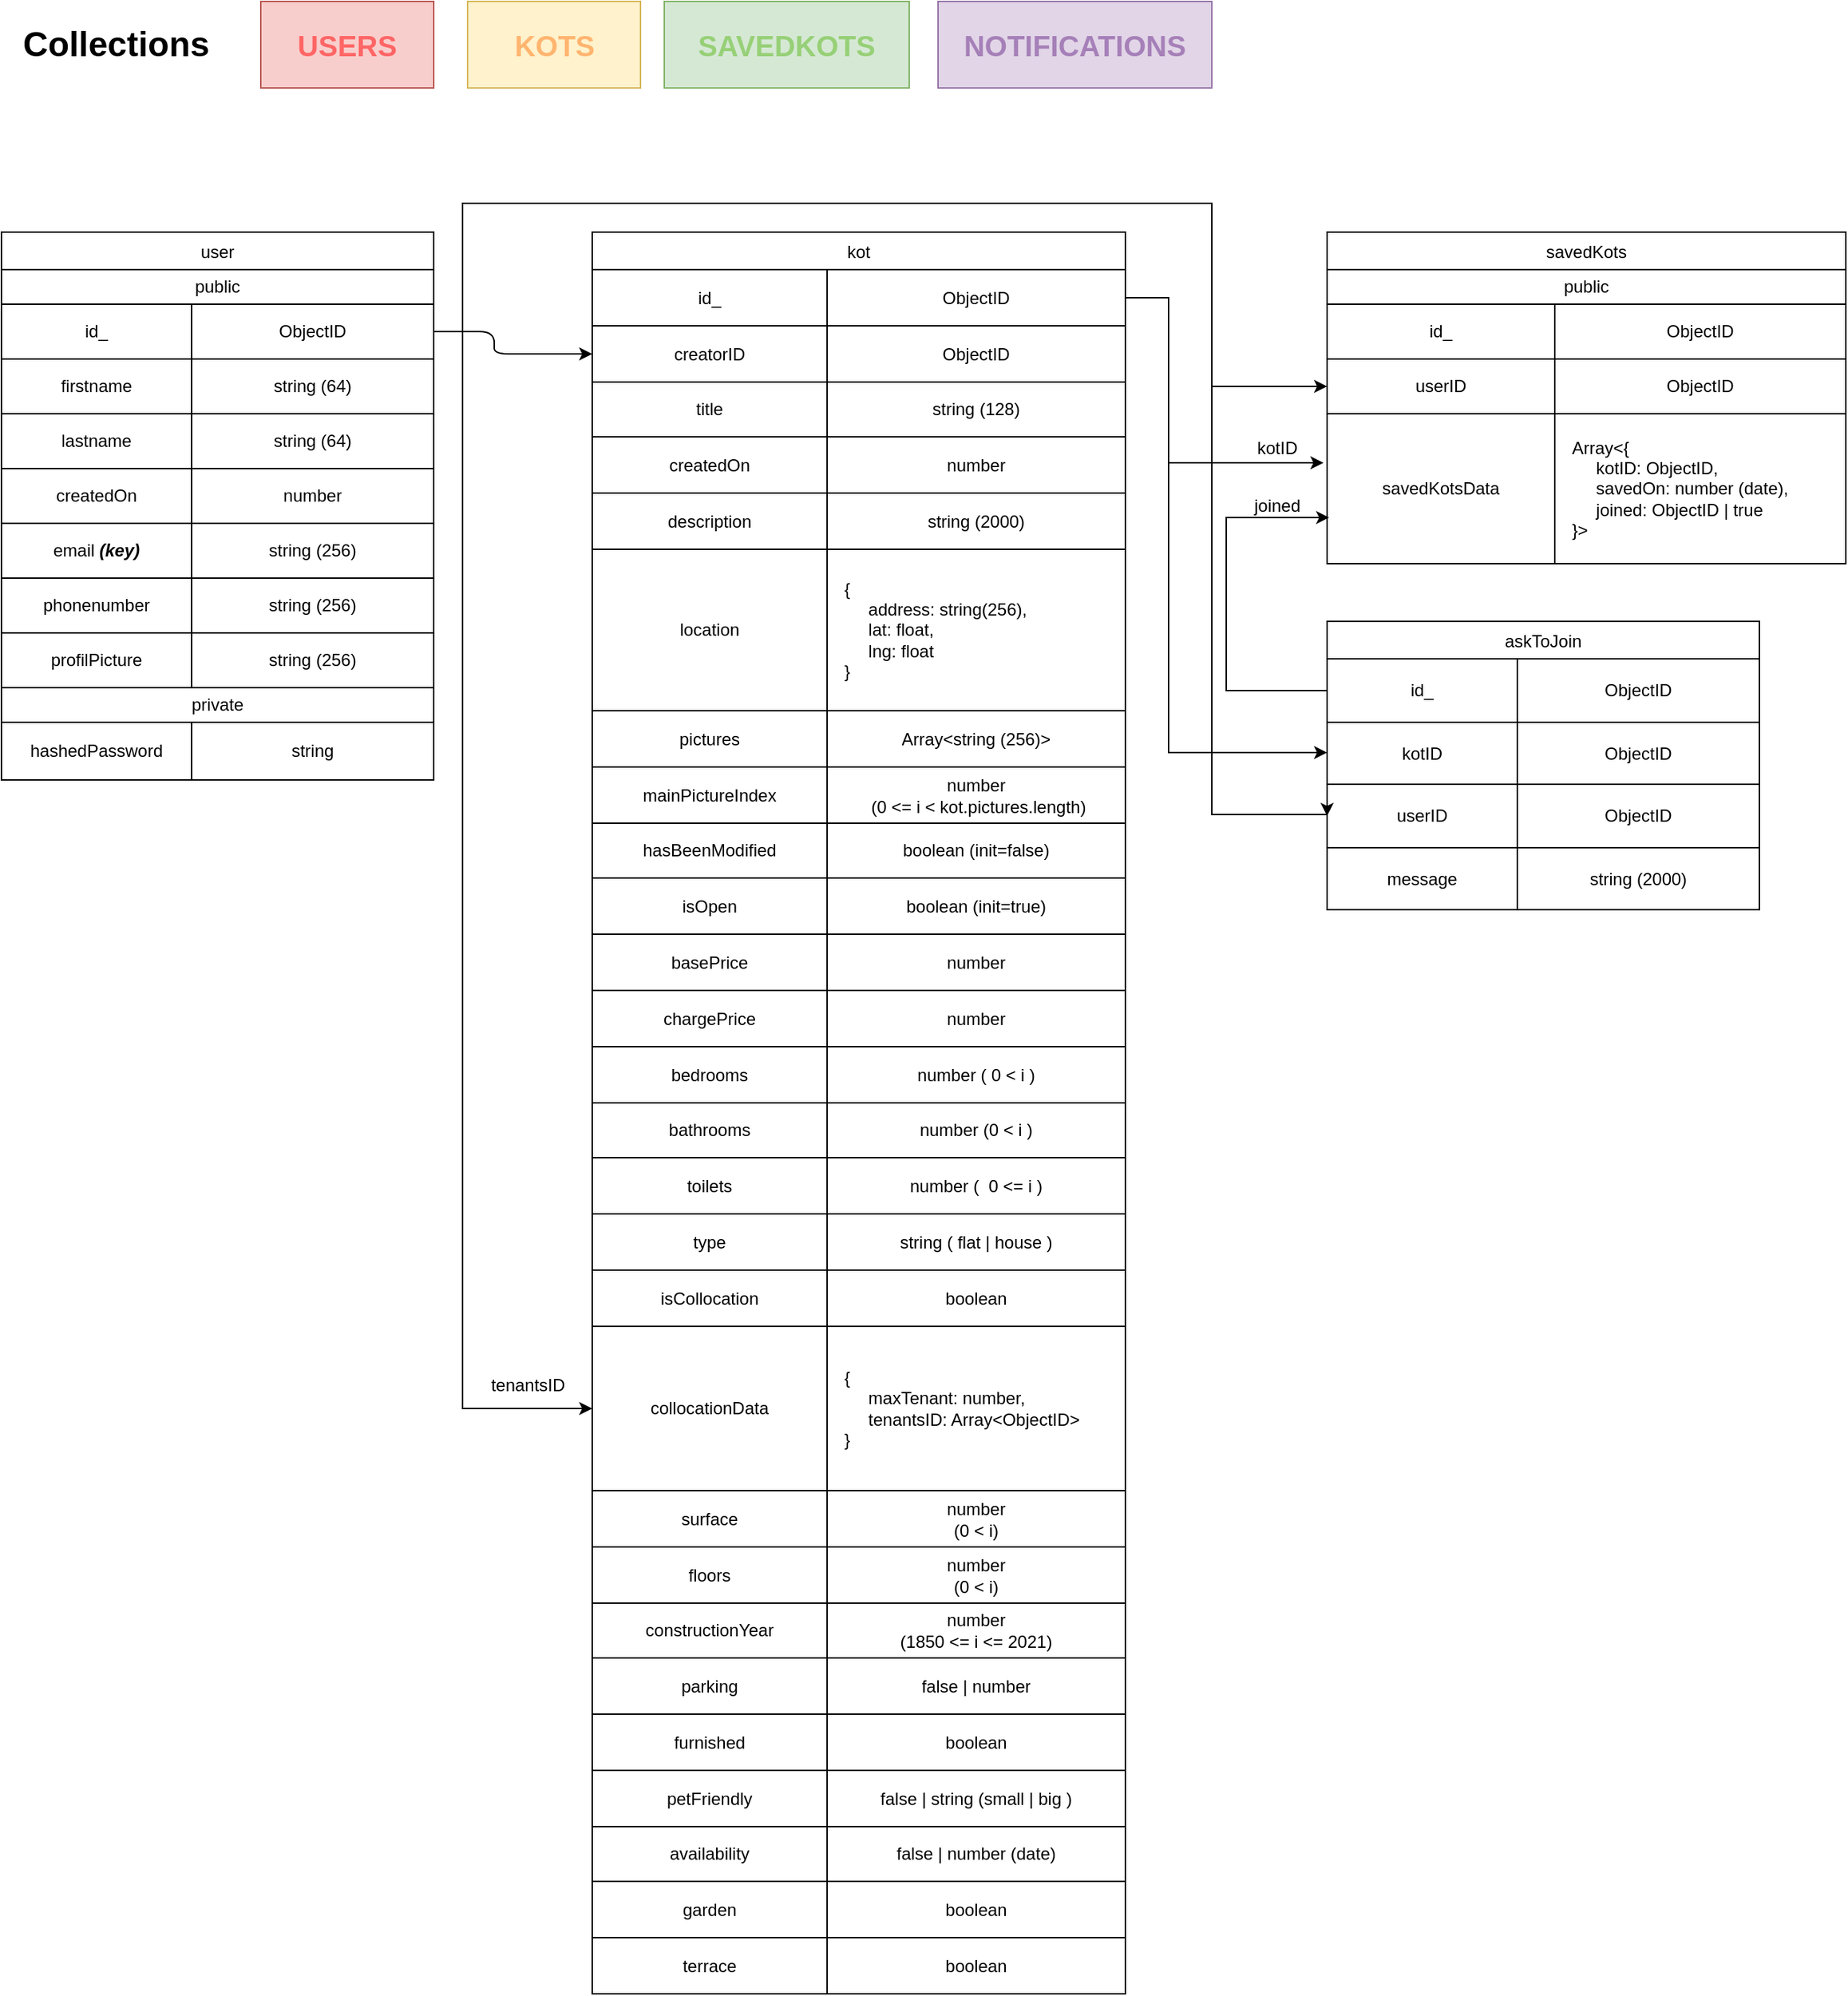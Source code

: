 <mxfile version="15.4.0" type="device"><diagram id="C5RBs43oDa-KdzZeNtuy" name="Page-1"><mxGraphModel dx="2426" dy="1392" grid="1" gridSize="10" guides="1" tooltips="1" connect="1" arrows="1" fold="1" page="1" pageScale="1" pageWidth="827" pageHeight="1169" math="0" shadow="0"><root><mxCell id="WIyWlLk6GJQsqaUBKTNV-0"/><mxCell id="WIyWlLk6GJQsqaUBKTNV-1" parent="WIyWlLk6GJQsqaUBKTNV-0"/><mxCell id="zkfFHV4jXpPFQw0GAbJ--17" value="user" style="swimlane;fontStyle=0;align=center;verticalAlign=top;childLayout=stackLayout;horizontal=1;startSize=26;horizontalStack=0;resizeParent=1;resizeLast=0;collapsible=1;marginBottom=0;rounded=0;shadow=0;strokeWidth=1;sketch=0;glass=0;swimlaneLine=1;" parent="WIyWlLk6GJQsqaUBKTNV-1" vertex="1"><mxGeometry x="30" y="180" width="300" height="380" as="geometry"><mxRectangle x="550" y="140" width="160" height="26" as="alternateBounds"/></mxGeometry></mxCell><mxCell id="Nzdi_FloJA6bVGGgtzFZ-18" value="public" style="shape=table;html=1;whiteSpace=wrap;startSize=24;container=1;collapsible=0;childLayout=tableLayout;rounded=0;sketch=0;" parent="zkfFHV4jXpPFQw0GAbJ--17" vertex="1"><mxGeometry y="26" width="300" height="290" as="geometry"/></mxCell><mxCell id="Nzdi_FloJA6bVGGgtzFZ-19" value="" style="shape=partialRectangle;html=1;whiteSpace=wrap;collapsible=0;dropTarget=0;pointerEvents=0;fillColor=none;top=0;left=0;bottom=0;right=0;points=[[0,0.5],[1,0.5]];portConstraint=eastwest;snapToPoint=0;" parent="Nzdi_FloJA6bVGGgtzFZ-18" vertex="1"><mxGeometry y="24" width="300" height="38" as="geometry"/></mxCell><mxCell id="Nzdi_FloJA6bVGGgtzFZ-20" value="id_" style="shape=partialRectangle;html=1;whiteSpace=wrap;connectable=0;fillColor=none;top=0;left=0;bottom=0;right=0;overflow=hidden;pointerEvents=1;" parent="Nzdi_FloJA6bVGGgtzFZ-19" vertex="1"><mxGeometry width="132" height="38" as="geometry"/></mxCell><mxCell id="Nzdi_FloJA6bVGGgtzFZ-21" value="ObjectID" style="shape=partialRectangle;html=1;whiteSpace=wrap;connectable=0;fillColor=none;top=0;left=0;bottom=0;right=0;overflow=hidden;pointerEvents=1;" parent="Nzdi_FloJA6bVGGgtzFZ-19" vertex="1"><mxGeometry x="132" width="168" height="38" as="geometry"/></mxCell><mxCell id="Nzdi_FloJA6bVGGgtzFZ-23" value="" style="shape=partialRectangle;html=1;whiteSpace=wrap;collapsible=0;dropTarget=0;pointerEvents=0;fillColor=none;top=0;left=0;bottom=0;right=0;points=[[0,0.5],[1,0.5]];portConstraint=eastwest;" parent="Nzdi_FloJA6bVGGgtzFZ-18" vertex="1"><mxGeometry y="62" width="300" height="38" as="geometry"/></mxCell><mxCell id="Nzdi_FloJA6bVGGgtzFZ-24" value="firstname" style="shape=partialRectangle;html=1;whiteSpace=wrap;connectable=0;fillColor=none;top=0;left=0;bottom=0;right=0;overflow=hidden;pointerEvents=1;" parent="Nzdi_FloJA6bVGGgtzFZ-23" vertex="1"><mxGeometry width="132" height="38" as="geometry"/></mxCell><mxCell id="Nzdi_FloJA6bVGGgtzFZ-25" value="string (64)" style="shape=partialRectangle;html=1;whiteSpace=wrap;connectable=0;fillColor=none;top=0;left=0;bottom=0;right=0;overflow=hidden;pointerEvents=1;" parent="Nzdi_FloJA6bVGGgtzFZ-23" vertex="1"><mxGeometry x="132" width="168" height="38" as="geometry"/></mxCell><mxCell id="Nzdi_FloJA6bVGGgtzFZ-27" value="" style="shape=partialRectangle;html=1;whiteSpace=wrap;collapsible=0;dropTarget=0;pointerEvents=0;fillColor=none;top=0;left=0;bottom=0;right=0;points=[[0,0.5],[1,0.5]];portConstraint=eastwest;" parent="Nzdi_FloJA6bVGGgtzFZ-18" vertex="1"><mxGeometry y="100" width="300" height="38" as="geometry"/></mxCell><mxCell id="Nzdi_FloJA6bVGGgtzFZ-28" value="lastname" style="shape=partialRectangle;html=1;whiteSpace=wrap;connectable=0;fillColor=none;top=0;left=0;bottom=0;right=0;overflow=hidden;pointerEvents=1;" parent="Nzdi_FloJA6bVGGgtzFZ-27" vertex="1"><mxGeometry width="132" height="38" as="geometry"/></mxCell><mxCell id="Nzdi_FloJA6bVGGgtzFZ-29" value="string (64)" style="shape=partialRectangle;html=1;whiteSpace=wrap;connectable=0;fillColor=none;top=0;left=0;bottom=0;right=0;overflow=hidden;pointerEvents=1;" parent="Nzdi_FloJA6bVGGgtzFZ-27" vertex="1"><mxGeometry x="132" width="168" height="38" as="geometry"/></mxCell><mxCell id="Nzdi_FloJA6bVGGgtzFZ-35" style="shape=partialRectangle;html=1;whiteSpace=wrap;collapsible=0;dropTarget=0;pointerEvents=0;fillColor=none;top=0;left=0;bottom=0;right=0;points=[[0,0.5],[1,0.5]];portConstraint=eastwest;" parent="Nzdi_FloJA6bVGGgtzFZ-18" vertex="1"><mxGeometry y="138" width="300" height="38" as="geometry"/></mxCell><mxCell id="Nzdi_FloJA6bVGGgtzFZ-36" value="createdOn" style="shape=partialRectangle;html=1;whiteSpace=wrap;connectable=0;fillColor=none;top=0;left=0;bottom=0;right=0;overflow=hidden;pointerEvents=1;" parent="Nzdi_FloJA6bVGGgtzFZ-35" vertex="1"><mxGeometry width="132" height="38" as="geometry"/></mxCell><mxCell id="Nzdi_FloJA6bVGGgtzFZ-37" value="number" style="shape=partialRectangle;html=1;whiteSpace=wrap;connectable=0;fillColor=none;top=0;left=0;bottom=0;right=0;overflow=hidden;pointerEvents=1;" parent="Nzdi_FloJA6bVGGgtzFZ-35" vertex="1"><mxGeometry x="132" width="168" height="38" as="geometry"/></mxCell><mxCell id="Nzdi_FloJA6bVGGgtzFZ-89" style="shape=partialRectangle;html=1;whiteSpace=wrap;collapsible=0;dropTarget=0;pointerEvents=0;fillColor=none;top=0;left=0;bottom=0;right=0;points=[[0,0.5],[1,0.5]];portConstraint=eastwest;" parent="Nzdi_FloJA6bVGGgtzFZ-18" vertex="1"><mxGeometry y="176" width="300" height="38" as="geometry"/></mxCell><mxCell id="Nzdi_FloJA6bVGGgtzFZ-90" value="email &lt;i&gt;&lt;b&gt;(key)&lt;/b&gt;&lt;/i&gt;" style="shape=partialRectangle;html=1;whiteSpace=wrap;connectable=0;fillColor=none;top=0;left=0;bottom=0;right=0;overflow=hidden;pointerEvents=1;" parent="Nzdi_FloJA6bVGGgtzFZ-89" vertex="1"><mxGeometry width="132" height="38" as="geometry"/></mxCell><mxCell id="Nzdi_FloJA6bVGGgtzFZ-91" value="string (256)" style="shape=partialRectangle;html=1;whiteSpace=wrap;connectable=0;fillColor=none;top=0;left=0;bottom=0;right=0;overflow=hidden;pointerEvents=1;" parent="Nzdi_FloJA6bVGGgtzFZ-89" vertex="1"><mxGeometry x="132" width="168" height="38" as="geometry"/></mxCell><mxCell id="Nzdi_FloJA6bVGGgtzFZ-92" style="shape=partialRectangle;html=1;whiteSpace=wrap;collapsible=0;dropTarget=0;pointerEvents=0;fillColor=none;top=0;left=0;bottom=0;right=0;points=[[0,0.5],[1,0.5]];portConstraint=eastwest;" parent="Nzdi_FloJA6bVGGgtzFZ-18" vertex="1"><mxGeometry y="214" width="300" height="38" as="geometry"/></mxCell><mxCell id="Nzdi_FloJA6bVGGgtzFZ-93" value="phonenumber" style="shape=partialRectangle;html=1;whiteSpace=wrap;connectable=0;fillColor=none;top=0;left=0;bottom=0;right=0;overflow=hidden;pointerEvents=1;" parent="Nzdi_FloJA6bVGGgtzFZ-92" vertex="1"><mxGeometry width="132" height="38" as="geometry"/></mxCell><mxCell id="Nzdi_FloJA6bVGGgtzFZ-94" value="string (256)" style="shape=partialRectangle;html=1;whiteSpace=wrap;connectable=0;fillColor=none;top=0;left=0;bottom=0;right=0;overflow=hidden;pointerEvents=1;" parent="Nzdi_FloJA6bVGGgtzFZ-92" vertex="1"><mxGeometry x="132" width="168" height="38" as="geometry"/></mxCell><mxCell id="Nzdi_FloJA6bVGGgtzFZ-95" style="shape=partialRectangle;html=1;whiteSpace=wrap;collapsible=0;dropTarget=0;pointerEvents=0;fillColor=none;top=0;left=0;bottom=0;right=0;points=[[0,0.5],[1,0.5]];portConstraint=eastwest;" parent="Nzdi_FloJA6bVGGgtzFZ-18" vertex="1"><mxGeometry y="252" width="300" height="38" as="geometry"/></mxCell><mxCell id="Nzdi_FloJA6bVGGgtzFZ-96" value="profilPicture" style="shape=partialRectangle;html=1;whiteSpace=wrap;connectable=0;fillColor=none;top=0;left=0;bottom=0;right=0;overflow=hidden;pointerEvents=1;" parent="Nzdi_FloJA6bVGGgtzFZ-95" vertex="1"><mxGeometry width="132" height="38" as="geometry"/></mxCell><mxCell id="Nzdi_FloJA6bVGGgtzFZ-97" value="string (256)" style="shape=partialRectangle;html=1;whiteSpace=wrap;connectable=0;fillColor=none;top=0;left=0;bottom=0;right=0;overflow=hidden;pointerEvents=1;" parent="Nzdi_FloJA6bVGGgtzFZ-95" vertex="1"><mxGeometry x="132" width="168" height="38" as="geometry"/></mxCell><mxCell id="Nzdi_FloJA6bVGGgtzFZ-76" value="private" style="shape=table;html=1;whiteSpace=wrap;startSize=24;container=1;collapsible=0;childLayout=tableLayout;rounded=0;sketch=0;" parent="zkfFHV4jXpPFQw0GAbJ--17" vertex="1"><mxGeometry y="316" width="300" height="64" as="geometry"/></mxCell><mxCell id="Nzdi_FloJA6bVGGgtzFZ-77" value="" style="shape=partialRectangle;html=1;whiteSpace=wrap;collapsible=0;dropTarget=0;pointerEvents=0;fillColor=none;top=0;left=0;bottom=0;right=0;points=[[0,0.5],[1,0.5]];portConstraint=eastwest;snapToPoint=0;" parent="Nzdi_FloJA6bVGGgtzFZ-76" vertex="1"><mxGeometry y="24" width="300" height="40" as="geometry"/></mxCell><mxCell id="Nzdi_FloJA6bVGGgtzFZ-78" value="hashedPassword" style="shape=partialRectangle;html=1;whiteSpace=wrap;connectable=0;fillColor=none;top=0;left=0;bottom=0;right=0;overflow=hidden;pointerEvents=1;" parent="Nzdi_FloJA6bVGGgtzFZ-77" vertex="1"><mxGeometry width="132" height="40" as="geometry"/></mxCell><mxCell id="Nzdi_FloJA6bVGGgtzFZ-79" value="string" style="shape=partialRectangle;html=1;whiteSpace=wrap;connectable=0;fillColor=none;top=0;left=0;bottom=0;right=0;overflow=hidden;pointerEvents=1;" parent="Nzdi_FloJA6bVGGgtzFZ-77" vertex="1"><mxGeometry x="132" width="168" height="40" as="geometry"/></mxCell><mxCell id="Nzdi_FloJA6bVGGgtzFZ-98" value="kot" style="swimlane;fontStyle=0;align=center;verticalAlign=top;childLayout=stackLayout;horizontal=1;startSize=26;horizontalStack=0;resizeParent=1;resizeLast=0;collapsible=1;marginBottom=0;rounded=0;shadow=0;strokeWidth=1;sketch=0;glass=0;swimlaneLine=1;" parent="WIyWlLk6GJQsqaUBKTNV-1" vertex="1"><mxGeometry x="440" y="180" width="370" height="1222" as="geometry"><mxRectangle x="550" y="140" width="160" height="26" as="alternateBounds"/></mxGeometry></mxCell><mxCell id="Nzdi_FloJA6bVGGgtzFZ-99" value="" style="shape=table;html=1;whiteSpace=wrap;startSize=0;container=1;collapsible=0;childLayout=tableLayout;rounded=0;sketch=0;" parent="Nzdi_FloJA6bVGGgtzFZ-98" vertex="1"><mxGeometry y="26" width="370" height="1196" as="geometry"/></mxCell><mxCell id="Nzdi_FloJA6bVGGgtzFZ-100" value="" style="shape=partialRectangle;html=1;whiteSpace=wrap;collapsible=0;dropTarget=0;pointerEvents=0;fillColor=none;top=0;left=0;bottom=0;right=0;points=[[0,0.5],[1,0.5]];portConstraint=eastwest;snapToPoint=0;" parent="Nzdi_FloJA6bVGGgtzFZ-99" vertex="1"><mxGeometry width="370" height="39" as="geometry"/></mxCell><mxCell id="Nzdi_FloJA6bVGGgtzFZ-101" value="id_" style="shape=partialRectangle;html=1;whiteSpace=wrap;connectable=0;fillColor=none;top=0;left=0;bottom=0;right=0;overflow=hidden;pointerEvents=1;" parent="Nzdi_FloJA6bVGGgtzFZ-100" vertex="1"><mxGeometry width="163" height="39" as="geometry"/></mxCell><mxCell id="Nzdi_FloJA6bVGGgtzFZ-102" value="ObjectID" style="shape=partialRectangle;html=1;whiteSpace=wrap;connectable=0;fillColor=none;top=0;left=0;bottom=0;right=0;overflow=hidden;pointerEvents=1;" parent="Nzdi_FloJA6bVGGgtzFZ-100" vertex="1"><mxGeometry x="163" width="207" height="39" as="geometry"/></mxCell><mxCell id="Nzdi_FloJA6bVGGgtzFZ-103" value="" style="shape=partialRectangle;html=1;whiteSpace=wrap;collapsible=0;dropTarget=0;pointerEvents=0;fillColor=none;top=0;left=0;bottom=0;right=0;points=[[0,0.5],[1,0.5]];portConstraint=eastwest;" parent="Nzdi_FloJA6bVGGgtzFZ-99" vertex="1"><mxGeometry y="39" width="370" height="39" as="geometry"/></mxCell><mxCell id="Nzdi_FloJA6bVGGgtzFZ-104" value="creatorID" style="shape=partialRectangle;html=1;whiteSpace=wrap;connectable=0;fillColor=none;top=0;left=0;bottom=0;right=0;overflow=hidden;pointerEvents=1;" parent="Nzdi_FloJA6bVGGgtzFZ-103" vertex="1"><mxGeometry width="163" height="39" as="geometry"/></mxCell><mxCell id="Nzdi_FloJA6bVGGgtzFZ-105" value="ObjectID" style="shape=partialRectangle;html=1;whiteSpace=wrap;connectable=0;fillColor=none;top=0;left=0;bottom=0;right=0;overflow=hidden;pointerEvents=1;" parent="Nzdi_FloJA6bVGGgtzFZ-103" vertex="1"><mxGeometry x="163" width="207" height="39" as="geometry"/></mxCell><mxCell id="Nzdi_FloJA6bVGGgtzFZ-106" value="" style="shape=partialRectangle;html=1;whiteSpace=wrap;collapsible=0;dropTarget=0;pointerEvents=0;fillColor=none;top=0;left=0;bottom=0;right=0;points=[[0,0.5],[1,0.5]];portConstraint=eastwest;" parent="Nzdi_FloJA6bVGGgtzFZ-99" vertex="1"><mxGeometry y="78" width="370" height="38" as="geometry"/></mxCell><mxCell id="Nzdi_FloJA6bVGGgtzFZ-107" value="title" style="shape=partialRectangle;html=1;whiteSpace=wrap;connectable=0;fillColor=none;top=0;left=0;bottom=0;right=0;overflow=hidden;pointerEvents=1;" parent="Nzdi_FloJA6bVGGgtzFZ-106" vertex="1"><mxGeometry width="163" height="38" as="geometry"/></mxCell><mxCell id="Nzdi_FloJA6bVGGgtzFZ-108" value="string (128)" style="shape=partialRectangle;html=1;whiteSpace=wrap;connectable=0;fillColor=none;top=0;left=0;bottom=0;right=0;overflow=hidden;pointerEvents=1;" parent="Nzdi_FloJA6bVGGgtzFZ-106" vertex="1"><mxGeometry x="163" width="207" height="38" as="geometry"/></mxCell><mxCell id="Nzdi_FloJA6bVGGgtzFZ-109" style="shape=partialRectangle;html=1;whiteSpace=wrap;collapsible=0;dropTarget=0;pointerEvents=0;fillColor=none;top=0;left=0;bottom=0;right=0;points=[[0,0.5],[1,0.5]];portConstraint=eastwest;" parent="Nzdi_FloJA6bVGGgtzFZ-99" vertex="1"><mxGeometry y="116" width="370" height="39" as="geometry"/></mxCell><mxCell id="Nzdi_FloJA6bVGGgtzFZ-110" value="createdOn" style="shape=partialRectangle;html=1;whiteSpace=wrap;connectable=0;fillColor=none;top=0;left=0;bottom=0;right=0;overflow=hidden;pointerEvents=1;" parent="Nzdi_FloJA6bVGGgtzFZ-109" vertex="1"><mxGeometry width="163" height="39" as="geometry"/></mxCell><mxCell id="Nzdi_FloJA6bVGGgtzFZ-111" value="number" style="shape=partialRectangle;html=1;whiteSpace=wrap;connectable=0;fillColor=none;top=0;left=0;bottom=0;right=0;overflow=hidden;pointerEvents=1;" parent="Nzdi_FloJA6bVGGgtzFZ-109" vertex="1"><mxGeometry x="163" width="207" height="39" as="geometry"/></mxCell><mxCell id="Nzdi_FloJA6bVGGgtzFZ-112" style="shape=partialRectangle;html=1;whiteSpace=wrap;collapsible=0;dropTarget=0;pointerEvents=0;fillColor=none;top=0;left=0;bottom=0;right=0;points=[[0,0.5],[1,0.5]];portConstraint=eastwest;" parent="Nzdi_FloJA6bVGGgtzFZ-99" vertex="1"><mxGeometry y="155" width="370" height="39" as="geometry"/></mxCell><mxCell id="Nzdi_FloJA6bVGGgtzFZ-113" value="description" style="shape=partialRectangle;html=1;whiteSpace=wrap;connectable=0;fillColor=none;top=0;left=0;bottom=0;right=0;overflow=hidden;pointerEvents=1;" parent="Nzdi_FloJA6bVGGgtzFZ-112" vertex="1"><mxGeometry width="163" height="39" as="geometry"/></mxCell><mxCell id="Nzdi_FloJA6bVGGgtzFZ-114" value="string (2000)" style="shape=partialRectangle;html=1;whiteSpace=wrap;connectable=0;fillColor=none;top=0;left=0;bottom=0;right=0;overflow=hidden;pointerEvents=1;" parent="Nzdi_FloJA6bVGGgtzFZ-112" vertex="1"><mxGeometry x="163" width="207" height="39" as="geometry"/></mxCell><mxCell id="Nzdi_FloJA6bVGGgtzFZ-115" style="shape=partialRectangle;html=1;whiteSpace=wrap;collapsible=0;dropTarget=0;pointerEvents=0;fillColor=none;top=0;left=0;bottom=0;right=0;points=[[0,0.5],[1,0.5]];portConstraint=eastwest;" parent="Nzdi_FloJA6bVGGgtzFZ-99" vertex="1"><mxGeometry y="194" width="370" height="112" as="geometry"/></mxCell><mxCell id="Nzdi_FloJA6bVGGgtzFZ-116" value="location" style="shape=partialRectangle;html=1;whiteSpace=wrap;connectable=0;fillColor=none;top=0;left=0;bottom=0;right=0;overflow=hidden;pointerEvents=1;" parent="Nzdi_FloJA6bVGGgtzFZ-115" vertex="1"><mxGeometry width="163" height="112" as="geometry"/></mxCell><mxCell id="Nzdi_FloJA6bVGGgtzFZ-117" value="&amp;nbsp; &amp;nbsp;{&lt;br&gt;&lt;span&gt;&lt;/span&gt;&amp;nbsp; &amp;nbsp;&lt;span style=&quot;white-space: pre&quot;&gt;&#9;&lt;/span&gt;address: string(256),&lt;br&gt;&lt;span style=&quot;white-space: pre&quot;&gt;&#9;&lt;/span&gt;lat: float,&lt;br&gt;&lt;span style=&quot;white-space: pre&quot;&gt;&#9;&lt;/span&gt;lng: float&lt;br&gt;&amp;nbsp; &amp;nbsp;}" style="shape=partialRectangle;html=1;whiteSpace=wrap;connectable=0;fillColor=none;top=0;left=0;bottom=0;right=0;overflow=hidden;pointerEvents=1;align=left;" parent="Nzdi_FloJA6bVGGgtzFZ-115" vertex="1"><mxGeometry x="163" width="207" height="112" as="geometry"/></mxCell><mxCell id="Nzdi_FloJA6bVGGgtzFZ-118" style="shape=partialRectangle;html=1;whiteSpace=wrap;collapsible=0;dropTarget=0;pointerEvents=0;fillColor=none;top=0;left=0;bottom=0;right=0;points=[[0,0.5],[1,0.5]];portConstraint=eastwest;" parent="Nzdi_FloJA6bVGGgtzFZ-99" vertex="1"><mxGeometry y="306" width="370" height="39" as="geometry"/></mxCell><mxCell id="Nzdi_FloJA6bVGGgtzFZ-119" value="pictures" style="shape=partialRectangle;html=1;whiteSpace=wrap;connectable=0;fillColor=none;top=0;left=0;bottom=0;right=0;overflow=hidden;pointerEvents=1;" parent="Nzdi_FloJA6bVGGgtzFZ-118" vertex="1"><mxGeometry width="163" height="39" as="geometry"/></mxCell><mxCell id="Nzdi_FloJA6bVGGgtzFZ-120" value="Array&amp;lt;string (256)&amp;gt;" style="shape=partialRectangle;html=1;whiteSpace=wrap;connectable=0;fillColor=none;top=0;left=0;bottom=0;right=0;overflow=hidden;pointerEvents=1;" parent="Nzdi_FloJA6bVGGgtzFZ-118" vertex="1"><mxGeometry x="163" width="207" height="39" as="geometry"/></mxCell><mxCell id="Nzdi_FloJA6bVGGgtzFZ-127" style="shape=partialRectangle;html=1;whiteSpace=wrap;collapsible=0;dropTarget=0;pointerEvents=0;fillColor=none;top=0;left=0;bottom=0;right=0;points=[[0,0.5],[1,0.5]];portConstraint=eastwest;" parent="Nzdi_FloJA6bVGGgtzFZ-99" vertex="1"><mxGeometry y="345" width="370" height="39" as="geometry"/></mxCell><mxCell id="Nzdi_FloJA6bVGGgtzFZ-128" value="mainPictureIndex" style="shape=partialRectangle;html=1;whiteSpace=wrap;connectable=0;fillColor=none;top=0;left=0;bottom=0;right=0;overflow=hidden;pointerEvents=1;" parent="Nzdi_FloJA6bVGGgtzFZ-127" vertex="1"><mxGeometry width="163" height="39" as="geometry"/></mxCell><mxCell id="Nzdi_FloJA6bVGGgtzFZ-129" value="number&lt;br&gt;&amp;nbsp;(0 &amp;lt;= i &amp;lt; kot.pictures.length)" style="shape=partialRectangle;html=1;whiteSpace=wrap;connectable=0;fillColor=none;top=0;left=0;bottom=0;right=0;overflow=hidden;pointerEvents=1;" parent="Nzdi_FloJA6bVGGgtzFZ-127" vertex="1"><mxGeometry x="163" width="207" height="39" as="geometry"/></mxCell><mxCell id="Nzdi_FloJA6bVGGgtzFZ-130" style="shape=partialRectangle;html=1;whiteSpace=wrap;collapsible=0;dropTarget=0;pointerEvents=0;fillColor=none;top=0;left=0;bottom=0;right=0;points=[[0,0.5],[1,0.5]];portConstraint=eastwest;" parent="Nzdi_FloJA6bVGGgtzFZ-99" vertex="1"><mxGeometry y="384" width="370" height="38" as="geometry"/></mxCell><mxCell id="Nzdi_FloJA6bVGGgtzFZ-131" value="hasBeenModified" style="shape=partialRectangle;html=1;whiteSpace=wrap;connectable=0;fillColor=none;top=0;left=0;bottom=0;right=0;overflow=hidden;pointerEvents=1;" parent="Nzdi_FloJA6bVGGgtzFZ-130" vertex="1"><mxGeometry width="163" height="38" as="geometry"/></mxCell><mxCell id="Nzdi_FloJA6bVGGgtzFZ-132" value="boolean (init=false)" style="shape=partialRectangle;html=1;whiteSpace=wrap;connectable=0;fillColor=none;top=0;left=0;bottom=0;right=0;overflow=hidden;pointerEvents=1;" parent="Nzdi_FloJA6bVGGgtzFZ-130" vertex="1"><mxGeometry x="163" width="207" height="38" as="geometry"/></mxCell><mxCell id="Nzdi_FloJA6bVGGgtzFZ-133" style="shape=partialRectangle;html=1;whiteSpace=wrap;collapsible=0;dropTarget=0;pointerEvents=0;fillColor=none;top=0;left=0;bottom=0;right=0;points=[[0,0.5],[1,0.5]];portConstraint=eastwest;" parent="Nzdi_FloJA6bVGGgtzFZ-99" vertex="1"><mxGeometry y="422" width="370" height="39" as="geometry"/></mxCell><mxCell id="Nzdi_FloJA6bVGGgtzFZ-134" value="isOpen" style="shape=partialRectangle;html=1;whiteSpace=wrap;connectable=0;fillColor=none;top=0;left=0;bottom=0;right=0;overflow=hidden;pointerEvents=1;" parent="Nzdi_FloJA6bVGGgtzFZ-133" vertex="1"><mxGeometry width="163" height="39" as="geometry"/></mxCell><mxCell id="Nzdi_FloJA6bVGGgtzFZ-135" value="boolean (init=true)" style="shape=partialRectangle;html=1;whiteSpace=wrap;connectable=0;fillColor=none;top=0;left=0;bottom=0;right=0;overflow=hidden;pointerEvents=1;" parent="Nzdi_FloJA6bVGGgtzFZ-133" vertex="1"><mxGeometry x="163" width="207" height="39" as="geometry"/></mxCell><mxCell id="Nzdi_FloJA6bVGGgtzFZ-136" style="shape=partialRectangle;html=1;whiteSpace=wrap;collapsible=0;dropTarget=0;pointerEvents=0;fillColor=none;top=0;left=0;bottom=0;right=0;points=[[0,0.5],[1,0.5]];portConstraint=eastwest;" parent="Nzdi_FloJA6bVGGgtzFZ-99" vertex="1"><mxGeometry y="461" width="370" height="39" as="geometry"/></mxCell><mxCell id="Nzdi_FloJA6bVGGgtzFZ-137" value="basePrice" style="shape=partialRectangle;html=1;whiteSpace=wrap;connectable=0;fillColor=none;top=0;left=0;bottom=0;right=0;overflow=hidden;pointerEvents=1;" parent="Nzdi_FloJA6bVGGgtzFZ-136" vertex="1"><mxGeometry width="163" height="39" as="geometry"/></mxCell><mxCell id="Nzdi_FloJA6bVGGgtzFZ-138" value="number" style="shape=partialRectangle;html=1;whiteSpace=wrap;connectable=0;fillColor=none;top=0;left=0;bottom=0;right=0;overflow=hidden;pointerEvents=1;" parent="Nzdi_FloJA6bVGGgtzFZ-136" vertex="1"><mxGeometry x="163" width="207" height="39" as="geometry"/></mxCell><mxCell id="Nzdi_FloJA6bVGGgtzFZ-139" style="shape=partialRectangle;html=1;whiteSpace=wrap;collapsible=0;dropTarget=0;pointerEvents=0;fillColor=none;top=0;left=0;bottom=0;right=0;points=[[0,0.5],[1,0.5]];portConstraint=eastwest;" parent="Nzdi_FloJA6bVGGgtzFZ-99" vertex="1"><mxGeometry y="500" width="370" height="39" as="geometry"/></mxCell><mxCell id="Nzdi_FloJA6bVGGgtzFZ-140" value="chargePrice" style="shape=partialRectangle;html=1;whiteSpace=wrap;connectable=0;fillColor=none;top=0;left=0;bottom=0;right=0;overflow=hidden;pointerEvents=1;" parent="Nzdi_FloJA6bVGGgtzFZ-139" vertex="1"><mxGeometry width="163" height="39" as="geometry"/></mxCell><mxCell id="Nzdi_FloJA6bVGGgtzFZ-141" value="number" style="shape=partialRectangle;html=1;whiteSpace=wrap;connectable=0;fillColor=none;top=0;left=0;bottom=0;right=0;overflow=hidden;pointerEvents=1;" parent="Nzdi_FloJA6bVGGgtzFZ-139" vertex="1"><mxGeometry x="163" width="207" height="39" as="geometry"/></mxCell><mxCell id="Nzdi_FloJA6bVGGgtzFZ-142" style="shape=partialRectangle;html=1;whiteSpace=wrap;collapsible=0;dropTarget=0;pointerEvents=0;fillColor=none;top=0;left=0;bottom=0;right=0;points=[[0,0.5],[1,0.5]];portConstraint=eastwest;" parent="Nzdi_FloJA6bVGGgtzFZ-99" vertex="1"><mxGeometry y="539" width="370" height="39" as="geometry"/></mxCell><mxCell id="Nzdi_FloJA6bVGGgtzFZ-143" value="bedrooms" style="shape=partialRectangle;html=1;whiteSpace=wrap;connectable=0;fillColor=none;top=0;left=0;bottom=0;right=0;overflow=hidden;pointerEvents=1;" parent="Nzdi_FloJA6bVGGgtzFZ-142" vertex="1"><mxGeometry width="163" height="39" as="geometry"/></mxCell><mxCell id="Nzdi_FloJA6bVGGgtzFZ-144" value="number ( 0 &amp;lt; i )" style="shape=partialRectangle;html=1;whiteSpace=wrap;connectable=0;fillColor=none;top=0;left=0;bottom=0;right=0;overflow=hidden;pointerEvents=1;" parent="Nzdi_FloJA6bVGGgtzFZ-142" vertex="1"><mxGeometry x="163" width="207" height="39" as="geometry"/></mxCell><mxCell id="Nzdi_FloJA6bVGGgtzFZ-145" style="shape=partialRectangle;html=1;whiteSpace=wrap;collapsible=0;dropTarget=0;pointerEvents=0;fillColor=none;top=0;left=0;bottom=0;right=0;points=[[0,0.5],[1,0.5]];portConstraint=eastwest;" parent="Nzdi_FloJA6bVGGgtzFZ-99" vertex="1"><mxGeometry y="578" width="370" height="38" as="geometry"/></mxCell><mxCell id="Nzdi_FloJA6bVGGgtzFZ-146" value="bathrooms" style="shape=partialRectangle;html=1;whiteSpace=wrap;connectable=0;fillColor=none;top=0;left=0;bottom=0;right=0;overflow=hidden;pointerEvents=1;" parent="Nzdi_FloJA6bVGGgtzFZ-145" vertex="1"><mxGeometry width="163" height="38" as="geometry"/></mxCell><mxCell id="Nzdi_FloJA6bVGGgtzFZ-147" value="number (0 &amp;lt; i )" style="shape=partialRectangle;html=1;whiteSpace=wrap;connectable=0;fillColor=none;top=0;left=0;bottom=0;right=0;overflow=hidden;pointerEvents=1;" parent="Nzdi_FloJA6bVGGgtzFZ-145" vertex="1"><mxGeometry x="163" width="207" height="38" as="geometry"/></mxCell><mxCell id="Nzdi_FloJA6bVGGgtzFZ-148" style="shape=partialRectangle;html=1;whiteSpace=wrap;collapsible=0;dropTarget=0;pointerEvents=0;fillColor=none;top=0;left=0;bottom=0;right=0;points=[[0,0.5],[1,0.5]];portConstraint=eastwest;" parent="Nzdi_FloJA6bVGGgtzFZ-99" vertex="1"><mxGeometry y="616" width="370" height="39" as="geometry"/></mxCell><mxCell id="Nzdi_FloJA6bVGGgtzFZ-149" value="toilets" style="shape=partialRectangle;html=1;whiteSpace=wrap;connectable=0;fillColor=none;top=0;left=0;bottom=0;right=0;overflow=hidden;pointerEvents=1;" parent="Nzdi_FloJA6bVGGgtzFZ-148" vertex="1"><mxGeometry width="163" height="39" as="geometry"/></mxCell><mxCell id="Nzdi_FloJA6bVGGgtzFZ-150" value="number (&amp;nbsp; 0 &amp;lt;= i )" style="shape=partialRectangle;html=1;whiteSpace=wrap;connectable=0;fillColor=none;top=0;left=0;bottom=0;right=0;overflow=hidden;pointerEvents=1;" parent="Nzdi_FloJA6bVGGgtzFZ-148" vertex="1"><mxGeometry x="163" width="207" height="39" as="geometry"/></mxCell><mxCell id="Nzdi_FloJA6bVGGgtzFZ-151" style="shape=partialRectangle;html=1;whiteSpace=wrap;collapsible=0;dropTarget=0;pointerEvents=0;fillColor=none;top=0;left=0;bottom=0;right=0;points=[[0,0.5],[1,0.5]];portConstraint=eastwest;" parent="Nzdi_FloJA6bVGGgtzFZ-99" vertex="1"><mxGeometry y="655" width="370" height="39" as="geometry"/></mxCell><mxCell id="Nzdi_FloJA6bVGGgtzFZ-152" value="type" style="shape=partialRectangle;html=1;whiteSpace=wrap;connectable=0;fillColor=none;top=0;left=0;bottom=0;right=0;overflow=hidden;pointerEvents=1;" parent="Nzdi_FloJA6bVGGgtzFZ-151" vertex="1"><mxGeometry width="163" height="39" as="geometry"/></mxCell><mxCell id="Nzdi_FloJA6bVGGgtzFZ-153" value="string ( flat | house )" style="shape=partialRectangle;html=1;whiteSpace=wrap;connectable=0;fillColor=none;top=0;left=0;bottom=0;right=0;overflow=hidden;pointerEvents=1;" parent="Nzdi_FloJA6bVGGgtzFZ-151" vertex="1"><mxGeometry x="163" width="207" height="39" as="geometry"/></mxCell><mxCell id="Nzdi_FloJA6bVGGgtzFZ-154" style="shape=partialRectangle;html=1;whiteSpace=wrap;collapsible=0;dropTarget=0;pointerEvents=0;fillColor=none;top=0;left=0;bottom=0;right=0;points=[[0,0.5],[1,0.5]];portConstraint=eastwest;" parent="Nzdi_FloJA6bVGGgtzFZ-99" vertex="1"><mxGeometry y="694" width="370" height="39" as="geometry"/></mxCell><mxCell id="Nzdi_FloJA6bVGGgtzFZ-155" value="isCollocation" style="shape=partialRectangle;html=1;whiteSpace=wrap;connectable=0;fillColor=none;top=0;left=0;bottom=0;right=0;overflow=hidden;pointerEvents=1;" parent="Nzdi_FloJA6bVGGgtzFZ-154" vertex="1"><mxGeometry width="163" height="39" as="geometry"/></mxCell><mxCell id="Nzdi_FloJA6bVGGgtzFZ-156" value="boolean" style="shape=partialRectangle;html=1;whiteSpace=wrap;connectable=0;fillColor=none;top=0;left=0;bottom=0;right=0;overflow=hidden;pointerEvents=1;" parent="Nzdi_FloJA6bVGGgtzFZ-154" vertex="1"><mxGeometry x="163" width="207" height="39" as="geometry"/></mxCell><mxCell id="Nzdi_FloJA6bVGGgtzFZ-157" style="shape=partialRectangle;html=1;whiteSpace=wrap;collapsible=0;dropTarget=0;pointerEvents=0;fillColor=none;top=0;left=0;bottom=0;right=0;points=[[0,0.5],[1,0.5]];portConstraint=eastwest;" parent="Nzdi_FloJA6bVGGgtzFZ-99" vertex="1"><mxGeometry y="733" width="370" height="114" as="geometry"/></mxCell><mxCell id="Nzdi_FloJA6bVGGgtzFZ-158" value="collocationData" style="shape=partialRectangle;html=1;whiteSpace=wrap;connectable=0;fillColor=none;top=0;left=0;bottom=0;right=0;overflow=hidden;pointerEvents=1;" parent="Nzdi_FloJA6bVGGgtzFZ-157" vertex="1"><mxGeometry width="163" height="114" as="geometry"/></mxCell><mxCell id="Nzdi_FloJA6bVGGgtzFZ-159" value="&amp;nbsp; &amp;nbsp;{&lt;br&gt;&lt;span style=&quot;white-space: pre&quot;&gt;&lt;span style=&quot;white-space: pre&quot;&gt;&#9;&lt;/span&gt;maxTenant: number,&lt;br/&gt;&lt;span style=&quot;white-space: pre&quot;&gt;&#9;&lt;/span&gt;tenantsID: Array&amp;lt;ObjectID&amp;gt;&lt;/span&gt;&lt;br&gt;&amp;nbsp; &amp;nbsp;}" style="shape=partialRectangle;html=1;whiteSpace=wrap;connectable=0;fillColor=none;top=0;left=0;bottom=0;right=0;overflow=hidden;pointerEvents=1;align=left;" parent="Nzdi_FloJA6bVGGgtzFZ-157" vertex="1"><mxGeometry x="163" width="207" height="114" as="geometry"/></mxCell><mxCell id="ODuztD7tDf27XW4w_zQn-28" style="shape=partialRectangle;html=1;whiteSpace=wrap;collapsible=0;dropTarget=0;pointerEvents=0;fillColor=none;top=0;left=0;bottom=0;right=0;points=[[0,0.5],[1,0.5]];portConstraint=eastwest;" parent="Nzdi_FloJA6bVGGgtzFZ-99" vertex="1"><mxGeometry y="847" width="370" height="39" as="geometry"/></mxCell><mxCell id="ODuztD7tDf27XW4w_zQn-29" value="surface" style="shape=partialRectangle;html=1;whiteSpace=wrap;connectable=0;fillColor=none;top=0;left=0;bottom=0;right=0;overflow=hidden;pointerEvents=1;" parent="ODuztD7tDf27XW4w_zQn-28" vertex="1"><mxGeometry width="163" height="39" as="geometry"/></mxCell><mxCell id="ODuztD7tDf27XW4w_zQn-30" value="number&lt;br&gt;(0 &amp;lt; i)" style="shape=partialRectangle;html=1;whiteSpace=wrap;connectable=0;fillColor=none;top=0;left=0;bottom=0;right=0;overflow=hidden;pointerEvents=1;" parent="ODuztD7tDf27XW4w_zQn-28" vertex="1"><mxGeometry x="163" width="207" height="39" as="geometry"/></mxCell><mxCell id="ODuztD7tDf27XW4w_zQn-35" style="shape=partialRectangle;html=1;whiteSpace=wrap;collapsible=0;dropTarget=0;pointerEvents=0;fillColor=none;top=0;left=0;bottom=0;right=0;points=[[0,0.5],[1,0.5]];portConstraint=eastwest;" parent="Nzdi_FloJA6bVGGgtzFZ-99" vertex="1"><mxGeometry y="886" width="370" height="39" as="geometry"/></mxCell><mxCell id="ODuztD7tDf27XW4w_zQn-36" value="floors" style="shape=partialRectangle;html=1;whiteSpace=wrap;connectable=0;fillColor=none;top=0;left=0;bottom=0;right=0;overflow=hidden;pointerEvents=1;" parent="ODuztD7tDf27XW4w_zQn-35" vertex="1"><mxGeometry width="163" height="39" as="geometry"/></mxCell><mxCell id="ODuztD7tDf27XW4w_zQn-37" value="number&lt;br&gt;(0 &amp;lt; i)" style="shape=partialRectangle;html=1;whiteSpace=wrap;connectable=0;fillColor=none;top=0;left=0;bottom=0;right=0;overflow=hidden;pointerEvents=1;" parent="ODuztD7tDf27XW4w_zQn-35" vertex="1"><mxGeometry x="163" width="207" height="39" as="geometry"/></mxCell><mxCell id="ODuztD7tDf27XW4w_zQn-38" style="shape=partialRectangle;html=1;whiteSpace=wrap;collapsible=0;dropTarget=0;pointerEvents=0;fillColor=none;top=0;left=0;bottom=0;right=0;points=[[0,0.5],[1,0.5]];portConstraint=eastwest;" parent="Nzdi_FloJA6bVGGgtzFZ-99" vertex="1"><mxGeometry y="925" width="370" height="38" as="geometry"/></mxCell><mxCell id="ODuztD7tDf27XW4w_zQn-39" value="constructionYear" style="shape=partialRectangle;html=1;whiteSpace=wrap;connectable=0;fillColor=none;top=0;left=0;bottom=0;right=0;overflow=hidden;pointerEvents=1;" parent="ODuztD7tDf27XW4w_zQn-38" vertex="1"><mxGeometry width="163" height="38" as="geometry"/></mxCell><mxCell id="ODuztD7tDf27XW4w_zQn-40" value="number&lt;br&gt;(1850 &amp;lt;= i &amp;lt;= 2021)" style="shape=partialRectangle;html=1;whiteSpace=wrap;connectable=0;fillColor=none;top=0;left=0;bottom=0;right=0;overflow=hidden;pointerEvents=1;" parent="ODuztD7tDf27XW4w_zQn-38" vertex="1"><mxGeometry x="163" width="207" height="38" as="geometry"/></mxCell><mxCell id="ODuztD7tDf27XW4w_zQn-41" style="shape=partialRectangle;html=1;whiteSpace=wrap;collapsible=0;dropTarget=0;pointerEvents=0;fillColor=none;top=0;left=0;bottom=0;right=0;points=[[0,0.5],[1,0.5]];portConstraint=eastwest;" parent="Nzdi_FloJA6bVGGgtzFZ-99" vertex="1"><mxGeometry y="963" width="370" height="39" as="geometry"/></mxCell><mxCell id="ODuztD7tDf27XW4w_zQn-42" value="parking" style="shape=partialRectangle;html=1;whiteSpace=wrap;connectable=0;fillColor=none;top=0;left=0;bottom=0;right=0;overflow=hidden;pointerEvents=1;" parent="ODuztD7tDf27XW4w_zQn-41" vertex="1"><mxGeometry width="163" height="39" as="geometry"/></mxCell><mxCell id="ODuztD7tDf27XW4w_zQn-43" value="false | number" style="shape=partialRectangle;html=1;whiteSpace=wrap;connectable=0;fillColor=none;top=0;left=0;bottom=0;right=0;overflow=hidden;pointerEvents=1;" parent="ODuztD7tDf27XW4w_zQn-41" vertex="1"><mxGeometry x="163" width="207" height="39" as="geometry"/></mxCell><mxCell id="ODuztD7tDf27XW4w_zQn-47" style="shape=partialRectangle;html=1;whiteSpace=wrap;collapsible=0;dropTarget=0;pointerEvents=0;fillColor=none;top=0;left=0;bottom=0;right=0;points=[[0,0.5],[1,0.5]];portConstraint=eastwest;" parent="Nzdi_FloJA6bVGGgtzFZ-99" vertex="1"><mxGeometry y="1002" width="370" height="39" as="geometry"/></mxCell><mxCell id="ODuztD7tDf27XW4w_zQn-48" value="furnished" style="shape=partialRectangle;html=1;whiteSpace=wrap;connectable=0;fillColor=none;top=0;left=0;bottom=0;right=0;overflow=hidden;pointerEvents=1;" parent="ODuztD7tDf27XW4w_zQn-47" vertex="1"><mxGeometry width="163" height="39" as="geometry"/></mxCell><mxCell id="ODuztD7tDf27XW4w_zQn-49" value="boolean" style="shape=partialRectangle;html=1;whiteSpace=wrap;connectable=0;fillColor=none;top=0;left=0;bottom=0;right=0;overflow=hidden;pointerEvents=1;" parent="ODuztD7tDf27XW4w_zQn-47" vertex="1"><mxGeometry x="163" width="207" height="39" as="geometry"/></mxCell><mxCell id="ODuztD7tDf27XW4w_zQn-50" style="shape=partialRectangle;html=1;whiteSpace=wrap;collapsible=0;dropTarget=0;pointerEvents=0;fillColor=none;top=0;left=0;bottom=0;right=0;points=[[0,0.5],[1,0.5]];portConstraint=eastwest;" parent="Nzdi_FloJA6bVGGgtzFZ-99" vertex="1"><mxGeometry y="1041" width="370" height="39" as="geometry"/></mxCell><mxCell id="ODuztD7tDf27XW4w_zQn-51" value="petFriendly" style="shape=partialRectangle;html=1;whiteSpace=wrap;connectable=0;fillColor=none;top=0;left=0;bottom=0;right=0;overflow=hidden;pointerEvents=1;" parent="ODuztD7tDf27XW4w_zQn-50" vertex="1"><mxGeometry width="163" height="39" as="geometry"/></mxCell><mxCell id="ODuztD7tDf27XW4w_zQn-52" value="false | string (small | big )" style="shape=partialRectangle;html=1;whiteSpace=wrap;connectable=0;fillColor=none;top=0;left=0;bottom=0;right=0;overflow=hidden;pointerEvents=1;" parent="ODuztD7tDf27XW4w_zQn-50" vertex="1"><mxGeometry x="163" width="207" height="39" as="geometry"/></mxCell><mxCell id="ODuztD7tDf27XW4w_zQn-44" style="shape=partialRectangle;html=1;whiteSpace=wrap;collapsible=0;dropTarget=0;pointerEvents=0;fillColor=none;top=0;left=0;bottom=0;right=0;points=[[0,0.5],[1,0.5]];portConstraint=eastwest;" parent="Nzdi_FloJA6bVGGgtzFZ-99" vertex="1"><mxGeometry y="1080" width="370" height="38" as="geometry"/></mxCell><mxCell id="ODuztD7tDf27XW4w_zQn-45" value="availability" style="shape=partialRectangle;html=1;whiteSpace=wrap;connectable=0;fillColor=none;top=0;left=0;bottom=0;right=0;overflow=hidden;pointerEvents=1;" parent="ODuztD7tDf27XW4w_zQn-44" vertex="1"><mxGeometry width="163" height="38" as="geometry"/></mxCell><mxCell id="ODuztD7tDf27XW4w_zQn-46" value="false | number (date)" style="shape=partialRectangle;html=1;whiteSpace=wrap;connectable=0;fillColor=none;top=0;left=0;bottom=0;right=0;overflow=hidden;pointerEvents=1;" parent="ODuztD7tDf27XW4w_zQn-44" vertex="1"><mxGeometry x="163" width="207" height="38" as="geometry"/></mxCell><mxCell id="ODuztD7tDf27XW4w_zQn-53" style="shape=partialRectangle;html=1;whiteSpace=wrap;collapsible=0;dropTarget=0;pointerEvents=0;fillColor=none;top=0;left=0;bottom=0;right=0;points=[[0,0.5],[1,0.5]];portConstraint=eastwest;" parent="Nzdi_FloJA6bVGGgtzFZ-99" vertex="1"><mxGeometry y="1118" width="370" height="39" as="geometry"/></mxCell><mxCell id="ODuztD7tDf27XW4w_zQn-54" value="garden" style="shape=partialRectangle;html=1;whiteSpace=wrap;connectable=0;fillColor=none;top=0;left=0;bottom=0;right=0;overflow=hidden;pointerEvents=1;" parent="ODuztD7tDf27XW4w_zQn-53" vertex="1"><mxGeometry width="163" height="39" as="geometry"/></mxCell><mxCell id="ODuztD7tDf27XW4w_zQn-55" value="boolean" style="shape=partialRectangle;html=1;whiteSpace=wrap;connectable=0;fillColor=none;top=0;left=0;bottom=0;right=0;overflow=hidden;pointerEvents=1;" parent="ODuztD7tDf27XW4w_zQn-53" vertex="1"><mxGeometry x="163" width="207" height="39" as="geometry"/></mxCell><mxCell id="ODuztD7tDf27XW4w_zQn-56" style="shape=partialRectangle;html=1;whiteSpace=wrap;collapsible=0;dropTarget=0;pointerEvents=0;fillColor=none;top=0;left=0;bottom=0;right=0;points=[[0,0.5],[1,0.5]];portConstraint=eastwest;" parent="Nzdi_FloJA6bVGGgtzFZ-99" vertex="1"><mxGeometry y="1157" width="370" height="39" as="geometry"/></mxCell><mxCell id="ODuztD7tDf27XW4w_zQn-57" value="terrace" style="shape=partialRectangle;html=1;whiteSpace=wrap;connectable=0;fillColor=none;top=0;left=0;bottom=0;right=0;overflow=hidden;pointerEvents=1;" parent="ODuztD7tDf27XW4w_zQn-56" vertex="1"><mxGeometry width="163" height="39" as="geometry"/></mxCell><mxCell id="ODuztD7tDf27XW4w_zQn-58" value="boolean" style="shape=partialRectangle;html=1;whiteSpace=wrap;connectable=0;fillColor=none;top=0;left=0;bottom=0;right=0;overflow=hidden;pointerEvents=1;" parent="ODuztD7tDf27XW4w_zQn-56" vertex="1"><mxGeometry x="163" width="207" height="39" as="geometry"/></mxCell><mxCell id="Nzdi_FloJA6bVGGgtzFZ-126" style="edgeStyle=orthogonalEdgeStyle;curved=0;rounded=1;sketch=0;orthogonalLoop=1;jettySize=auto;html=1;exitX=1;exitY=0.5;exitDx=0;exitDy=0;entryX=0;entryY=0.5;entryDx=0;entryDy=0;" parent="WIyWlLk6GJQsqaUBKTNV-1" source="Nzdi_FloJA6bVGGgtzFZ-19" target="Nzdi_FloJA6bVGGgtzFZ-103" edge="1"><mxGeometry relative="1" as="geometry"><Array as="points"><mxPoint x="372" y="249"/><mxPoint x="372" y="265"/></Array></mxGeometry></mxCell><mxCell id="ODuztD7tDf27XW4w_zQn-9" style="edgeStyle=orthogonalEdgeStyle;rounded=0;orthogonalLoop=1;jettySize=auto;html=1;exitX=1;exitY=0.5;exitDx=0;exitDy=0;entryX=0;entryY=0.5;entryDx=0;entryDy=0;" parent="WIyWlLk6GJQsqaUBKTNV-1" source="Nzdi_FloJA6bVGGgtzFZ-19" target="Nzdi_FloJA6bVGGgtzFZ-157" edge="1"><mxGeometry relative="1" as="geometry"><Array as="points"><mxPoint x="350" y="249"/><mxPoint x="350" y="996"/></Array></mxGeometry></mxCell><mxCell id="ODuztD7tDf27XW4w_zQn-11" value="tenantsID" style="text;html=1;align=center;verticalAlign=middle;resizable=0;points=[];autosize=1;strokeColor=none;" parent="WIyWlLk6GJQsqaUBKTNV-1" vertex="1"><mxGeometry x="360" y="970" width="70" height="20" as="geometry"/></mxCell><mxCell id="ODuztD7tDf27XW4w_zQn-145" value="savedKots" style="swimlane;fontStyle=0;align=center;verticalAlign=top;childLayout=stackLayout;horizontal=1;startSize=26;horizontalStack=0;resizeParent=1;resizeLast=0;collapsible=1;marginBottom=0;rounded=0;shadow=0;strokeWidth=1;sketch=0;glass=0;swimlaneLine=1;" parent="WIyWlLk6GJQsqaUBKTNV-1" vertex="1"><mxGeometry x="950" y="180" width="360" height="230" as="geometry"><mxRectangle x="550" y="140" width="160" height="26" as="alternateBounds"/></mxGeometry></mxCell><mxCell id="ODuztD7tDf27XW4w_zQn-146" value="public" style="shape=table;html=1;whiteSpace=wrap;startSize=24;container=1;collapsible=0;childLayout=tableLayout;rounded=0;sketch=0;" parent="ODuztD7tDf27XW4w_zQn-145" vertex="1"><mxGeometry y="26" width="360" height="204" as="geometry"/></mxCell><mxCell id="ODuztD7tDf27XW4w_zQn-147" value="" style="shape=partialRectangle;html=1;whiteSpace=wrap;collapsible=0;dropTarget=0;pointerEvents=0;fillColor=none;top=0;left=0;bottom=0;right=0;points=[[0,0.5],[1,0.5]];portConstraint=eastwest;snapToPoint=0;" parent="ODuztD7tDf27XW4w_zQn-146" vertex="1"><mxGeometry y="24" width="360" height="38" as="geometry"/></mxCell><mxCell id="ODuztD7tDf27XW4w_zQn-148" value="id_" style="shape=partialRectangle;html=1;whiteSpace=wrap;connectable=0;fillColor=none;top=0;left=0;bottom=0;right=0;overflow=hidden;pointerEvents=1;" parent="ODuztD7tDf27XW4w_zQn-147" vertex="1"><mxGeometry width="158" height="38" as="geometry"><mxRectangle width="158" height="38" as="alternateBounds"/></mxGeometry></mxCell><mxCell id="ODuztD7tDf27XW4w_zQn-149" value="ObjectID" style="shape=partialRectangle;html=1;whiteSpace=wrap;connectable=0;fillColor=none;top=0;left=0;bottom=0;right=0;overflow=hidden;pointerEvents=1;" parent="ODuztD7tDf27XW4w_zQn-147" vertex="1"><mxGeometry x="158" width="202" height="38" as="geometry"><mxRectangle width="202" height="38" as="alternateBounds"/></mxGeometry></mxCell><mxCell id="ODuztD7tDf27XW4w_zQn-150" value="" style="shape=partialRectangle;html=1;whiteSpace=wrap;collapsible=0;dropTarget=0;pointerEvents=0;fillColor=none;top=0;left=0;bottom=0;right=0;points=[[0,0.5],[1,0.5]];portConstraint=eastwest;" parent="ODuztD7tDf27XW4w_zQn-146" vertex="1"><mxGeometry y="62" width="360" height="38" as="geometry"/></mxCell><mxCell id="ODuztD7tDf27XW4w_zQn-151" value="userID" style="shape=partialRectangle;html=1;whiteSpace=wrap;connectable=0;fillColor=none;top=0;left=0;bottom=0;right=0;overflow=hidden;pointerEvents=1;" parent="ODuztD7tDf27XW4w_zQn-150" vertex="1"><mxGeometry width="158" height="38" as="geometry"><mxRectangle width="158" height="38" as="alternateBounds"/></mxGeometry></mxCell><mxCell id="ODuztD7tDf27XW4w_zQn-152" value="ObjectID" style="shape=partialRectangle;html=1;whiteSpace=wrap;connectable=0;fillColor=none;top=0;left=0;bottom=0;right=0;overflow=hidden;pointerEvents=1;" parent="ODuztD7tDf27XW4w_zQn-150" vertex="1"><mxGeometry x="158" width="202" height="38" as="geometry"><mxRectangle width="202" height="38" as="alternateBounds"/></mxGeometry></mxCell><mxCell id="ODuztD7tDf27XW4w_zQn-153" value="" style="shape=partialRectangle;html=1;whiteSpace=wrap;collapsible=0;dropTarget=0;pointerEvents=0;fillColor=none;top=0;left=0;bottom=0;right=0;points=[[0,0.5],[1,0.5]];portConstraint=eastwest;" parent="ODuztD7tDf27XW4w_zQn-146" vertex="1"><mxGeometry y="100" width="360" height="104" as="geometry"/></mxCell><mxCell id="ODuztD7tDf27XW4w_zQn-154" value="savedKotsData" style="shape=partialRectangle;html=1;whiteSpace=wrap;connectable=0;fillColor=none;top=0;left=0;bottom=0;right=0;overflow=hidden;pointerEvents=1;" parent="ODuztD7tDf27XW4w_zQn-153" vertex="1"><mxGeometry width="158" height="104" as="geometry"><mxRectangle width="158" height="104" as="alternateBounds"/></mxGeometry></mxCell><mxCell id="ODuztD7tDf27XW4w_zQn-155" value="&amp;nbsp; &amp;nbsp;Array&amp;lt;{&lt;br&gt;&lt;span style=&quot;white-space: pre&quot;&gt;&#9;&lt;/span&gt;kotID: ObjectID,&lt;br&gt;&lt;span style=&quot;white-space: pre&quot;&gt;&#9;&lt;/span&gt;savedOn: number (date),&lt;br&gt;&lt;span style=&quot;white-space: pre&quot;&gt;&#9;&lt;/span&gt;joined: ObjectID | true&lt;br&gt;&amp;nbsp; &amp;nbsp;}&amp;gt;" style="shape=partialRectangle;html=1;whiteSpace=wrap;connectable=0;fillColor=none;top=0;left=0;bottom=0;right=0;overflow=hidden;pointerEvents=1;align=left;" parent="ODuztD7tDf27XW4w_zQn-153" vertex="1"><mxGeometry x="158" width="202" height="104" as="geometry"><mxRectangle width="202" height="104" as="alternateBounds"/></mxGeometry></mxCell><mxCell id="ODuztD7tDf27XW4w_zQn-174" style="edgeStyle=orthogonalEdgeStyle;rounded=0;orthogonalLoop=1;jettySize=auto;html=1;exitX=1;exitY=0.5;exitDx=0;exitDy=0;entryX=0;entryY=0.5;entryDx=0;entryDy=0;" parent="WIyWlLk6GJQsqaUBKTNV-1" source="Nzdi_FloJA6bVGGgtzFZ-19" target="ODuztD7tDf27XW4w_zQn-150" edge="1"><mxGeometry relative="1" as="geometry"><Array as="points"><mxPoint x="350" y="249"/><mxPoint x="350" y="160"/><mxPoint x="870" y="160"/><mxPoint x="870" y="287"/></Array></mxGeometry></mxCell><mxCell id="ODuztD7tDf27XW4w_zQn-175" style="edgeStyle=orthogonalEdgeStyle;rounded=0;orthogonalLoop=1;jettySize=auto;html=1;exitX=1;exitY=0.5;exitDx=0;exitDy=0;entryX=-0.007;entryY=0.327;entryDx=0;entryDy=0;entryPerimeter=0;jumpStyle=none;" parent="WIyWlLk6GJQsqaUBKTNV-1" source="Nzdi_FloJA6bVGGgtzFZ-100" target="ODuztD7tDf27XW4w_zQn-153" edge="1"><mxGeometry relative="1" as="geometry"><Array as="points"><mxPoint x="840" y="226"/><mxPoint x="840" y="340"/></Array></mxGeometry></mxCell><mxCell id="ODuztD7tDf27XW4w_zQn-176" value="kotID" style="text;html=1;align=center;verticalAlign=middle;resizable=0;points=[];autosize=1;strokeColor=none;" parent="WIyWlLk6GJQsqaUBKTNV-1" vertex="1"><mxGeometry x="895" y="320" width="40" height="20" as="geometry"/></mxCell><mxCell id="ODuztD7tDf27XW4w_zQn-187" value="askToJoin" style="swimlane;fontStyle=0;align=center;verticalAlign=top;childLayout=stackLayout;horizontal=1;startSize=26;horizontalStack=0;resizeParent=1;resizeLast=0;collapsible=1;marginBottom=0;rounded=0;shadow=0;strokeWidth=1;sketch=0;glass=0;swimlaneLine=1;" parent="WIyWlLk6GJQsqaUBKTNV-1" vertex="1"><mxGeometry x="950" y="450" width="300" height="200" as="geometry"><mxRectangle x="550" y="140" width="160" height="26" as="alternateBounds"/></mxGeometry></mxCell><mxCell id="ODuztD7tDf27XW4w_zQn-188" value="" style="shape=table;html=1;whiteSpace=wrap;startSize=0;container=1;collapsible=0;childLayout=tableLayout;rounded=0;sketch=0;" parent="ODuztD7tDf27XW4w_zQn-187" vertex="1"><mxGeometry y="26" width="300" height="174" as="geometry"/></mxCell><mxCell id="ODuztD7tDf27XW4w_zQn-189" value="" style="shape=partialRectangle;html=1;whiteSpace=wrap;collapsible=0;dropTarget=0;pointerEvents=0;fillColor=none;top=0;left=0;bottom=0;right=0;points=[[0,0.5],[1,0.5]];portConstraint=eastwest;snapToPoint=0;" parent="ODuztD7tDf27XW4w_zQn-188" vertex="1"><mxGeometry width="300" height="44" as="geometry"/></mxCell><mxCell id="ODuztD7tDf27XW4w_zQn-190" value="id_" style="shape=partialRectangle;html=1;whiteSpace=wrap;connectable=0;fillColor=none;top=0;left=0;bottom=0;right=0;overflow=hidden;pointerEvents=1;" parent="ODuztD7tDf27XW4w_zQn-189" vertex="1"><mxGeometry width="132" height="44" as="geometry"><mxRectangle width="132" height="44" as="alternateBounds"/></mxGeometry></mxCell><mxCell id="ODuztD7tDf27XW4w_zQn-191" value="ObjectID" style="shape=partialRectangle;html=1;whiteSpace=wrap;connectable=0;fillColor=none;top=0;left=0;bottom=0;right=0;overflow=hidden;pointerEvents=1;" parent="ODuztD7tDf27XW4w_zQn-189" vertex="1"><mxGeometry x="132" width="168" height="44" as="geometry"><mxRectangle width="168" height="44" as="alternateBounds"/></mxGeometry></mxCell><mxCell id="ODuztD7tDf27XW4w_zQn-192" value="" style="shape=partialRectangle;html=1;whiteSpace=wrap;collapsible=0;dropTarget=0;pointerEvents=0;fillColor=none;top=0;left=0;bottom=0;right=0;points=[[0,0.5],[1,0.5]];portConstraint=eastwest;" parent="ODuztD7tDf27XW4w_zQn-188" vertex="1"><mxGeometry y="44" width="300" height="43" as="geometry"/></mxCell><mxCell id="ODuztD7tDf27XW4w_zQn-193" value="kotID" style="shape=partialRectangle;html=1;whiteSpace=wrap;connectable=0;fillColor=none;top=0;left=0;bottom=0;right=0;overflow=hidden;pointerEvents=1;" parent="ODuztD7tDf27XW4w_zQn-192" vertex="1"><mxGeometry width="132" height="43" as="geometry"><mxRectangle width="132" height="43" as="alternateBounds"/></mxGeometry></mxCell><mxCell id="ODuztD7tDf27XW4w_zQn-194" value="ObjectID" style="shape=partialRectangle;html=1;whiteSpace=wrap;connectable=0;fillColor=none;top=0;left=0;bottom=0;right=0;overflow=hidden;pointerEvents=1;" parent="ODuztD7tDf27XW4w_zQn-192" vertex="1"><mxGeometry x="132" width="168" height="43" as="geometry"><mxRectangle width="168" height="43" as="alternateBounds"/></mxGeometry></mxCell><mxCell id="ODuztD7tDf27XW4w_zQn-204" value="" style="shape=partialRectangle;html=1;whiteSpace=wrap;collapsible=0;dropTarget=0;pointerEvents=0;fillColor=none;top=0;left=0;bottom=0;right=0;points=[[0,0.5],[1,0.5]];portConstraint=eastwest;" parent="ODuztD7tDf27XW4w_zQn-188" vertex="1"><mxGeometry y="87" width="300" height="44" as="geometry"/></mxCell><mxCell id="ODuztD7tDf27XW4w_zQn-205" value="userID" style="shape=partialRectangle;html=1;whiteSpace=wrap;connectable=0;fillColor=none;top=0;left=0;bottom=0;right=0;overflow=hidden;pointerEvents=1;" parent="ODuztD7tDf27XW4w_zQn-204" vertex="1"><mxGeometry width="132" height="44" as="geometry"><mxRectangle width="132" height="44" as="alternateBounds"/></mxGeometry></mxCell><mxCell id="ODuztD7tDf27XW4w_zQn-206" value="ObjectID" style="shape=partialRectangle;html=1;whiteSpace=wrap;connectable=0;fillColor=none;top=0;left=0;bottom=0;right=0;overflow=hidden;pointerEvents=1;" parent="ODuztD7tDf27XW4w_zQn-204" vertex="1"><mxGeometry x="132" width="168" height="44" as="geometry"><mxRectangle width="168" height="44" as="alternateBounds"/></mxGeometry></mxCell><mxCell id="ODuztD7tDf27XW4w_zQn-207" value="" style="shape=partialRectangle;html=1;whiteSpace=wrap;collapsible=0;dropTarget=0;pointerEvents=0;fillColor=none;top=0;left=0;bottom=0;right=0;points=[[0,0.5],[1,0.5]];portConstraint=eastwest;" parent="ODuztD7tDf27XW4w_zQn-188" vertex="1"><mxGeometry y="131" width="300" height="43" as="geometry"/></mxCell><mxCell id="ODuztD7tDf27XW4w_zQn-208" value="message" style="shape=partialRectangle;html=1;whiteSpace=wrap;connectable=0;fillColor=none;top=0;left=0;bottom=0;right=0;overflow=hidden;pointerEvents=1;" parent="ODuztD7tDf27XW4w_zQn-207" vertex="1"><mxGeometry width="132" height="43" as="geometry"><mxRectangle width="132" height="43" as="alternateBounds"/></mxGeometry></mxCell><mxCell id="ODuztD7tDf27XW4w_zQn-209" value="string (2000)" style="shape=partialRectangle;html=1;whiteSpace=wrap;connectable=0;fillColor=none;top=0;left=0;bottom=0;right=0;overflow=hidden;pointerEvents=1;" parent="ODuztD7tDf27XW4w_zQn-207" vertex="1"><mxGeometry x="132" width="168" height="43" as="geometry"><mxRectangle width="168" height="43" as="alternateBounds"/></mxGeometry></mxCell><mxCell id="ODuztD7tDf27XW4w_zQn-200" style="edgeStyle=orthogonalEdgeStyle;rounded=0;orthogonalLoop=1;jettySize=auto;html=1;exitX=0;exitY=0.5;exitDx=0;exitDy=0;entryX=0.004;entryY=0.692;entryDx=0;entryDy=0;entryPerimeter=0;" parent="WIyWlLk6GJQsqaUBKTNV-1" source="ODuztD7tDf27XW4w_zQn-189" target="ODuztD7tDf27XW4w_zQn-153" edge="1"><mxGeometry relative="1" as="geometry"><Array as="points"><mxPoint x="880" y="498"/><mxPoint x="880" y="378"/></Array></mxGeometry></mxCell><mxCell id="ODuztD7tDf27XW4w_zQn-203" value="joined" style="text;html=1;align=center;verticalAlign=middle;resizable=0;points=[];autosize=1;strokeColor=none;" parent="WIyWlLk6GJQsqaUBKTNV-1" vertex="1"><mxGeometry x="890" y="360" width="50" height="20" as="geometry"/></mxCell><mxCell id="ODuztD7tDf27XW4w_zQn-210" style="edgeStyle=orthogonalEdgeStyle;rounded=0;orthogonalLoop=1;jettySize=auto;html=1;exitX=1;exitY=0.5;exitDx=0;exitDy=0;" parent="WIyWlLk6GJQsqaUBKTNV-1" source="Nzdi_FloJA6bVGGgtzFZ-100" target="ODuztD7tDf27XW4w_zQn-192" edge="1"><mxGeometry relative="1" as="geometry"><Array as="points"><mxPoint x="840" y="226"/><mxPoint x="840" y="541"/></Array></mxGeometry></mxCell><mxCell id="ODuztD7tDf27XW4w_zQn-211" style="edgeStyle=orthogonalEdgeStyle;rounded=0;orthogonalLoop=1;jettySize=auto;html=1;exitX=1;exitY=0.5;exitDx=0;exitDy=0;entryX=0;entryY=0.5;entryDx=0;entryDy=0;strokeWidth=1;" parent="WIyWlLk6GJQsqaUBKTNV-1" source="Nzdi_FloJA6bVGGgtzFZ-19" target="ODuztD7tDf27XW4w_zQn-204" edge="1"><mxGeometry relative="1" as="geometry"><Array as="points"><mxPoint x="350" y="249"/><mxPoint x="350" y="160"/><mxPoint x="870" y="160"/><mxPoint x="870" y="584"/></Array></mxGeometry></mxCell><mxCell id="ODuztD7tDf27XW4w_zQn-216" value="&lt;h1&gt;Collections&lt;/h1&gt;" style="text;html=1;strokeColor=none;fillColor=none;spacing=5;spacingTop=-20;whiteSpace=wrap;overflow=hidden;rounded=0;" parent="WIyWlLk6GJQsqaUBKTNV-1" vertex="1"><mxGeometry x="40" y="30" width="150" height="40" as="geometry"/></mxCell><mxCell id="ODuztD7tDf27XW4w_zQn-217" value="&lt;font style=&quot;font-size: 20px&quot; color=&quot;#ff6666&quot;&gt;&lt;b&gt;USERS&lt;/b&gt;&lt;/font&gt;" style="whiteSpace=wrap;html=1;fillColor=#f8cecc;strokeColor=#b85450;" parent="WIyWlLk6GJQsqaUBKTNV-1" vertex="1"><mxGeometry x="210" y="20" width="120" height="60" as="geometry"/></mxCell><mxCell id="ODuztD7tDf27XW4w_zQn-218" value="&lt;font color=&quot;#ffb570&quot;&gt;&lt;span style=&quot;font-size: 20px&quot;&gt;&lt;b&gt;KOTS&lt;/b&gt;&lt;/span&gt;&lt;/font&gt;" style="whiteSpace=wrap;html=1;fillColor=#fff2cc;strokeColor=#d6b656;" parent="WIyWlLk6GJQsqaUBKTNV-1" vertex="1"><mxGeometry x="353.5" y="20" width="120" height="60" as="geometry"/></mxCell><mxCell id="ODuztD7tDf27XW4w_zQn-219" value="&lt;span style=&quot;font-size: 20px&quot;&gt;&lt;b&gt;&lt;font color=&quot;#97d077&quot;&gt;SAVEDKOTS&lt;/font&gt;&lt;/b&gt;&lt;/span&gt;" style="whiteSpace=wrap;html=1;fillColor=#d5e8d4;strokeColor=#82b366;" parent="WIyWlLk6GJQsqaUBKTNV-1" vertex="1"><mxGeometry x="490" y="20" width="170" height="60" as="geometry"/></mxCell><mxCell id="ODuztD7tDf27XW4w_zQn-220" value="&lt;span style=&quot;font-size: 20px&quot;&gt;&lt;b&gt;&lt;font color=&quot;#a680b8&quot;&gt;NOTIFICATIONS&lt;/font&gt;&lt;/b&gt;&lt;/span&gt;" style="whiteSpace=wrap;html=1;fillColor=#e1d5e7;strokeColor=#9673a6;" parent="WIyWlLk6GJQsqaUBKTNV-1" vertex="1"><mxGeometry x="680" y="20" width="190" height="60" as="geometry"/></mxCell></root></mxGraphModel></diagram></mxfile>